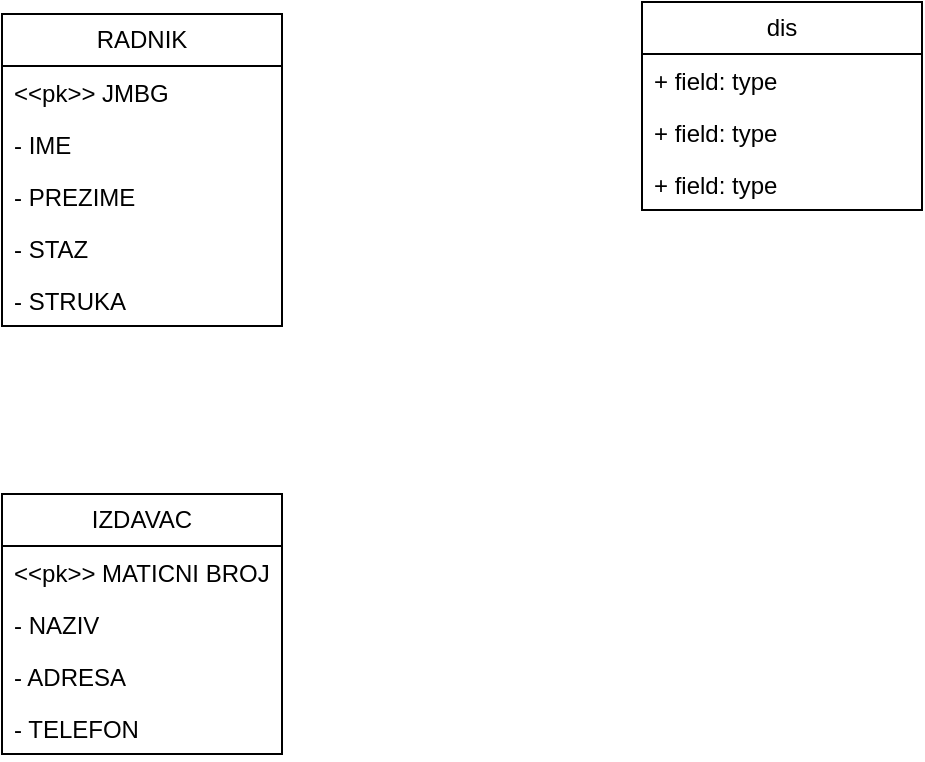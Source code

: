 <mxfile version="24.0.6" type="github">
  <diagram name="Page-1" id="DVLXYPO8YWOz4o_CHogq">
    <mxGraphModel dx="941" dy="548" grid="1" gridSize="10" guides="1" tooltips="1" connect="1" arrows="1" fold="1" page="1" pageScale="1" pageWidth="850" pageHeight="1100" math="0" shadow="0">
      <root>
        <mxCell id="0" />
        <mxCell id="1" parent="0" />
        <mxCell id="qQ-MyRKyPzca6AL-Axzm-1" value="RADNIK" style="swimlane;fontStyle=0;childLayout=stackLayout;horizontal=1;startSize=26;fillColor=none;horizontalStack=0;resizeParent=1;resizeParentMax=0;resizeLast=0;collapsible=1;marginBottom=0;whiteSpace=wrap;html=1;" vertex="1" parent="1">
          <mxGeometry x="120" y="90" width="140" height="156" as="geometry" />
        </mxCell>
        <mxCell id="qQ-MyRKyPzca6AL-Axzm-2" value="&amp;lt;&amp;lt;pk&amp;gt;&amp;gt; JMBG&lt;span style=&quot;white-space: pre;&quot;&gt;&#x9;&lt;/span&gt;" style="text;strokeColor=none;fillColor=none;align=left;verticalAlign=top;spacingLeft=4;spacingRight=4;overflow=hidden;rotatable=0;points=[[0,0.5],[1,0.5]];portConstraint=eastwest;whiteSpace=wrap;html=1;" vertex="1" parent="qQ-MyRKyPzca6AL-Axzm-1">
          <mxGeometry y="26" width="140" height="26" as="geometry" />
        </mxCell>
        <mxCell id="qQ-MyRKyPzca6AL-Axzm-5" value="- IME" style="text;strokeColor=none;fillColor=none;align=left;verticalAlign=top;spacingLeft=4;spacingRight=4;overflow=hidden;rotatable=0;points=[[0,0.5],[1,0.5]];portConstraint=eastwest;whiteSpace=wrap;html=1;" vertex="1" parent="qQ-MyRKyPzca6AL-Axzm-1">
          <mxGeometry y="52" width="140" height="26" as="geometry" />
        </mxCell>
        <mxCell id="qQ-MyRKyPzca6AL-Axzm-6" value="- PREZIME" style="text;strokeColor=none;fillColor=none;align=left;verticalAlign=top;spacingLeft=4;spacingRight=4;overflow=hidden;rotatable=0;points=[[0,0.5],[1,0.5]];portConstraint=eastwest;whiteSpace=wrap;html=1;" vertex="1" parent="qQ-MyRKyPzca6AL-Axzm-1">
          <mxGeometry y="78" width="140" height="26" as="geometry" />
        </mxCell>
        <mxCell id="qQ-MyRKyPzca6AL-Axzm-7" value="- STAZ" style="text;strokeColor=none;fillColor=none;align=left;verticalAlign=top;spacingLeft=4;spacingRight=4;overflow=hidden;rotatable=0;points=[[0,0.5],[1,0.5]];portConstraint=eastwest;whiteSpace=wrap;html=1;" vertex="1" parent="qQ-MyRKyPzca6AL-Axzm-1">
          <mxGeometry y="104" width="140" height="26" as="geometry" />
        </mxCell>
        <mxCell id="qQ-MyRKyPzca6AL-Axzm-8" value="- STRUKA" style="text;strokeColor=none;fillColor=none;align=left;verticalAlign=top;spacingLeft=4;spacingRight=4;overflow=hidden;rotatable=0;points=[[0,0.5],[1,0.5]];portConstraint=eastwest;whiteSpace=wrap;html=1;" vertex="1" parent="qQ-MyRKyPzca6AL-Axzm-1">
          <mxGeometry y="130" width="140" height="26" as="geometry" />
        </mxCell>
        <mxCell id="qQ-MyRKyPzca6AL-Axzm-9" value="IZDAVAC" style="swimlane;fontStyle=0;childLayout=stackLayout;horizontal=1;startSize=26;fillColor=none;horizontalStack=0;resizeParent=1;resizeParentMax=0;resizeLast=0;collapsible=1;marginBottom=0;whiteSpace=wrap;html=1;" vertex="1" parent="1">
          <mxGeometry x="120" y="330" width="140" height="130" as="geometry">
            <mxRectangle x="120" y="330" width="90" height="30" as="alternateBounds" />
          </mxGeometry>
        </mxCell>
        <mxCell id="qQ-MyRKyPzca6AL-Axzm-10" value="&amp;lt;&amp;lt;pk&amp;gt;&amp;gt; MATICNI BROJ" style="text;strokeColor=none;fillColor=none;align=left;verticalAlign=top;spacingLeft=4;spacingRight=4;overflow=hidden;rotatable=0;points=[[0,0.5],[1,0.5]];portConstraint=eastwest;whiteSpace=wrap;html=1;" vertex="1" parent="qQ-MyRKyPzca6AL-Axzm-9">
          <mxGeometry y="26" width="140" height="26" as="geometry" />
        </mxCell>
        <mxCell id="qQ-MyRKyPzca6AL-Axzm-11" value="- NAZIV" style="text;strokeColor=none;fillColor=none;align=left;verticalAlign=top;spacingLeft=4;spacingRight=4;overflow=hidden;rotatable=0;points=[[0,0.5],[1,0.5]];portConstraint=eastwest;whiteSpace=wrap;html=1;" vertex="1" parent="qQ-MyRKyPzca6AL-Axzm-9">
          <mxGeometry y="52" width="140" height="26" as="geometry" />
        </mxCell>
        <mxCell id="qQ-MyRKyPzca6AL-Axzm-12" value="- ADRESA" style="text;strokeColor=none;fillColor=none;align=left;verticalAlign=top;spacingLeft=4;spacingRight=4;overflow=hidden;rotatable=0;points=[[0,0.5],[1,0.5]];portConstraint=eastwest;whiteSpace=wrap;html=1;" vertex="1" parent="qQ-MyRKyPzca6AL-Axzm-9">
          <mxGeometry y="78" width="140" height="26" as="geometry" />
        </mxCell>
        <mxCell id="qQ-MyRKyPzca6AL-Axzm-13" value="- TELEFON" style="text;strokeColor=none;fillColor=none;align=left;verticalAlign=top;spacingLeft=4;spacingRight=4;overflow=hidden;rotatable=0;points=[[0,0.5],[1,0.5]];portConstraint=eastwest;whiteSpace=wrap;html=1;" vertex="1" parent="qQ-MyRKyPzca6AL-Axzm-9">
          <mxGeometry y="104" width="140" height="26" as="geometry" />
        </mxCell>
        <mxCell id="qQ-MyRKyPzca6AL-Axzm-14" value="dis" style="swimlane;fontStyle=0;childLayout=stackLayout;horizontal=1;startSize=26;fillColor=none;horizontalStack=0;resizeParent=1;resizeParentMax=0;resizeLast=0;collapsible=1;marginBottom=0;whiteSpace=wrap;html=1;" vertex="1" parent="1">
          <mxGeometry x="440" y="84" width="140" height="104" as="geometry" />
        </mxCell>
        <mxCell id="qQ-MyRKyPzca6AL-Axzm-15" value="+ field: type" style="text;strokeColor=none;fillColor=none;align=left;verticalAlign=top;spacingLeft=4;spacingRight=4;overflow=hidden;rotatable=0;points=[[0,0.5],[1,0.5]];portConstraint=eastwest;whiteSpace=wrap;html=1;" vertex="1" parent="qQ-MyRKyPzca6AL-Axzm-14">
          <mxGeometry y="26" width="140" height="26" as="geometry" />
        </mxCell>
        <mxCell id="qQ-MyRKyPzca6AL-Axzm-16" value="+ field: type" style="text;strokeColor=none;fillColor=none;align=left;verticalAlign=top;spacingLeft=4;spacingRight=4;overflow=hidden;rotatable=0;points=[[0,0.5],[1,0.5]];portConstraint=eastwest;whiteSpace=wrap;html=1;" vertex="1" parent="qQ-MyRKyPzca6AL-Axzm-14">
          <mxGeometry y="52" width="140" height="26" as="geometry" />
        </mxCell>
        <mxCell id="qQ-MyRKyPzca6AL-Axzm-17" value="+ field: type" style="text;strokeColor=none;fillColor=none;align=left;verticalAlign=top;spacingLeft=4;spacingRight=4;overflow=hidden;rotatable=0;points=[[0,0.5],[1,0.5]];portConstraint=eastwest;whiteSpace=wrap;html=1;" vertex="1" parent="qQ-MyRKyPzca6AL-Axzm-14">
          <mxGeometry y="78" width="140" height="26" as="geometry" />
        </mxCell>
      </root>
    </mxGraphModel>
  </diagram>
</mxfile>
